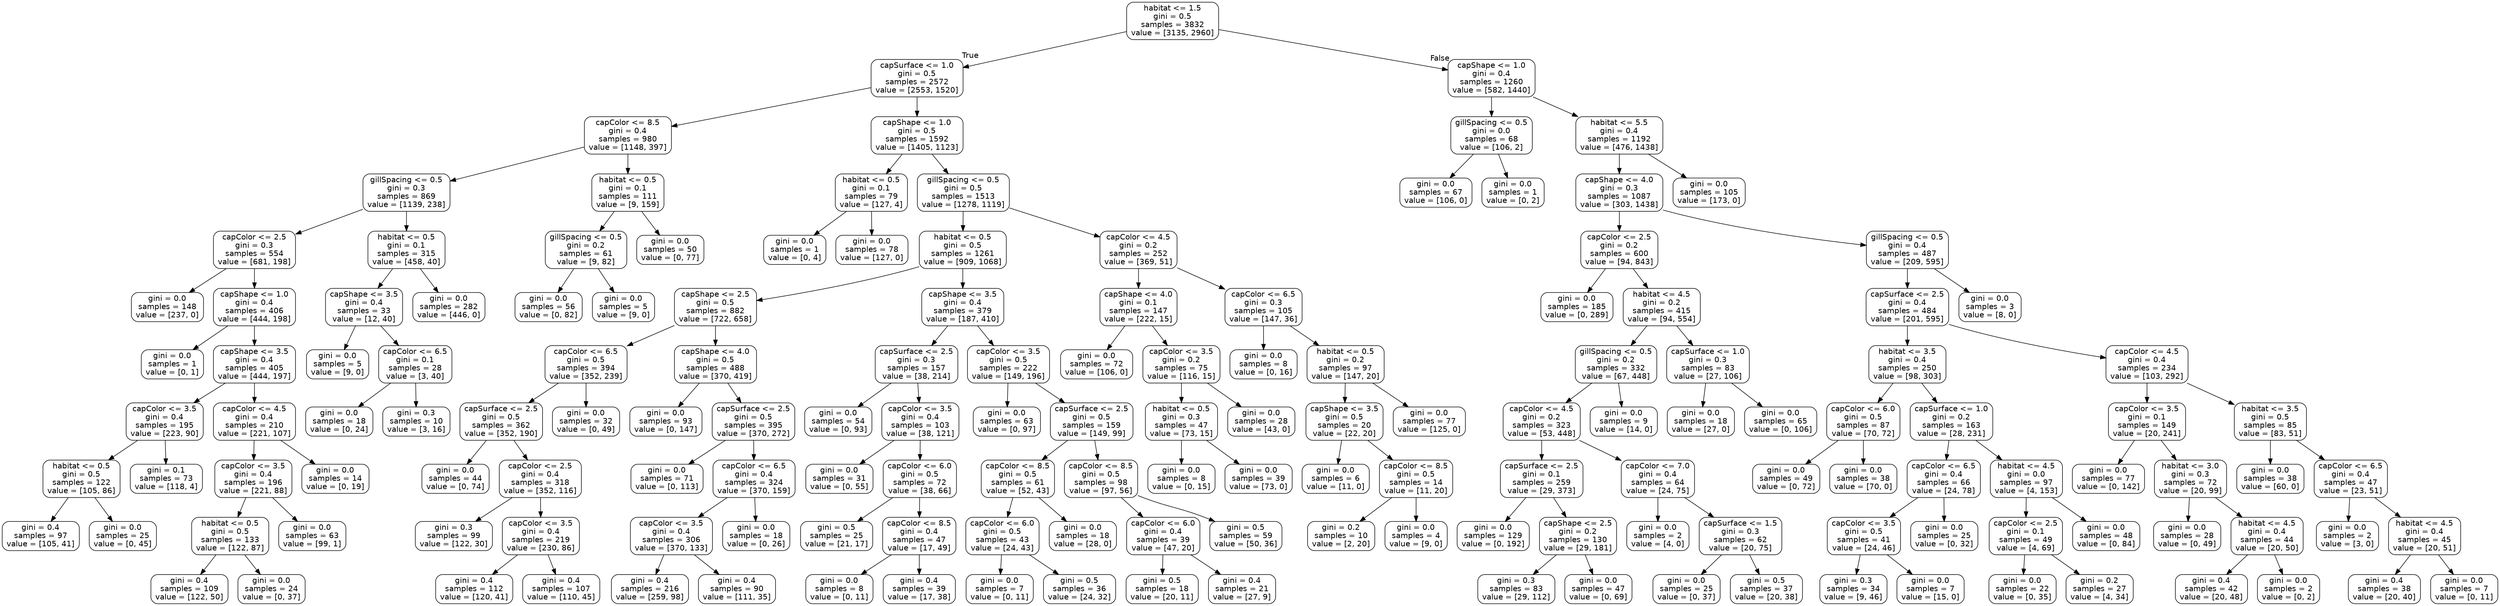 digraph Tree {
node [shape=box, style="rounded", color="black", fontname="helvetica"] ;
edge [fontname="helvetica"] ;
0 [label="habitat <= 1.5\ngini = 0.5\nsamples = 3832\nvalue = [3135, 2960]"] ;
1 [label="capSurface <= 1.0\ngini = 0.5\nsamples = 2572\nvalue = [2553, 1520]"] ;
0 -> 1 [labeldistance=2.5, labelangle=45, headlabel="True"] ;
2 [label="capColor <= 8.5\ngini = 0.4\nsamples = 980\nvalue = [1148, 397]"] ;
1 -> 2 ;
3 [label="gillSpacing <= 0.5\ngini = 0.3\nsamples = 869\nvalue = [1139, 238]"] ;
2 -> 3 ;
4 [label="capColor <= 2.5\ngini = 0.3\nsamples = 554\nvalue = [681, 198]"] ;
3 -> 4 ;
5 [label="gini = 0.0\nsamples = 148\nvalue = [237, 0]"] ;
4 -> 5 ;
6 [label="capShape <= 1.0\ngini = 0.4\nsamples = 406\nvalue = [444, 198]"] ;
4 -> 6 ;
7 [label="gini = 0.0\nsamples = 1\nvalue = [0, 1]"] ;
6 -> 7 ;
8 [label="capShape <= 3.5\ngini = 0.4\nsamples = 405\nvalue = [444, 197]"] ;
6 -> 8 ;
9 [label="capColor <= 3.5\ngini = 0.4\nsamples = 195\nvalue = [223, 90]"] ;
8 -> 9 ;
10 [label="habitat <= 0.5\ngini = 0.5\nsamples = 122\nvalue = [105, 86]"] ;
9 -> 10 ;
11 [label="gini = 0.4\nsamples = 97\nvalue = [105, 41]"] ;
10 -> 11 ;
12 [label="gini = 0.0\nsamples = 25\nvalue = [0, 45]"] ;
10 -> 12 ;
13 [label="gini = 0.1\nsamples = 73\nvalue = [118, 4]"] ;
9 -> 13 ;
14 [label="capColor <= 4.5\ngini = 0.4\nsamples = 210\nvalue = [221, 107]"] ;
8 -> 14 ;
15 [label="capColor <= 3.5\ngini = 0.4\nsamples = 196\nvalue = [221, 88]"] ;
14 -> 15 ;
16 [label="habitat <= 0.5\ngini = 0.5\nsamples = 133\nvalue = [122, 87]"] ;
15 -> 16 ;
17 [label="gini = 0.4\nsamples = 109\nvalue = [122, 50]"] ;
16 -> 17 ;
18 [label="gini = 0.0\nsamples = 24\nvalue = [0, 37]"] ;
16 -> 18 ;
19 [label="gini = 0.0\nsamples = 63\nvalue = [99, 1]"] ;
15 -> 19 ;
20 [label="gini = 0.0\nsamples = 14\nvalue = [0, 19]"] ;
14 -> 20 ;
21 [label="habitat <= 0.5\ngini = 0.1\nsamples = 315\nvalue = [458, 40]"] ;
3 -> 21 ;
22 [label="capShape <= 3.5\ngini = 0.4\nsamples = 33\nvalue = [12, 40]"] ;
21 -> 22 ;
23 [label="gini = 0.0\nsamples = 5\nvalue = [9, 0]"] ;
22 -> 23 ;
24 [label="capColor <= 6.5\ngini = 0.1\nsamples = 28\nvalue = [3, 40]"] ;
22 -> 24 ;
25 [label="gini = 0.0\nsamples = 18\nvalue = [0, 24]"] ;
24 -> 25 ;
26 [label="gini = 0.3\nsamples = 10\nvalue = [3, 16]"] ;
24 -> 26 ;
27 [label="gini = 0.0\nsamples = 282\nvalue = [446, 0]"] ;
21 -> 27 ;
28 [label="habitat <= 0.5\ngini = 0.1\nsamples = 111\nvalue = [9, 159]"] ;
2 -> 28 ;
29 [label="gillSpacing <= 0.5\ngini = 0.2\nsamples = 61\nvalue = [9, 82]"] ;
28 -> 29 ;
30 [label="gini = 0.0\nsamples = 56\nvalue = [0, 82]"] ;
29 -> 30 ;
31 [label="gini = 0.0\nsamples = 5\nvalue = [9, 0]"] ;
29 -> 31 ;
32 [label="gini = 0.0\nsamples = 50\nvalue = [0, 77]"] ;
28 -> 32 ;
33 [label="capShape <= 1.0\ngini = 0.5\nsamples = 1592\nvalue = [1405, 1123]"] ;
1 -> 33 ;
34 [label="habitat <= 0.5\ngini = 0.1\nsamples = 79\nvalue = [127, 4]"] ;
33 -> 34 ;
35 [label="gini = 0.0\nsamples = 1\nvalue = [0, 4]"] ;
34 -> 35 ;
36 [label="gini = 0.0\nsamples = 78\nvalue = [127, 0]"] ;
34 -> 36 ;
37 [label="gillSpacing <= 0.5\ngini = 0.5\nsamples = 1513\nvalue = [1278, 1119]"] ;
33 -> 37 ;
38 [label="habitat <= 0.5\ngini = 0.5\nsamples = 1261\nvalue = [909, 1068]"] ;
37 -> 38 ;
39 [label="capShape <= 2.5\ngini = 0.5\nsamples = 882\nvalue = [722, 658]"] ;
38 -> 39 ;
40 [label="capColor <= 6.5\ngini = 0.5\nsamples = 394\nvalue = [352, 239]"] ;
39 -> 40 ;
41 [label="capSurface <= 2.5\ngini = 0.5\nsamples = 362\nvalue = [352, 190]"] ;
40 -> 41 ;
42 [label="gini = 0.0\nsamples = 44\nvalue = [0, 74]"] ;
41 -> 42 ;
43 [label="capColor <= 2.5\ngini = 0.4\nsamples = 318\nvalue = [352, 116]"] ;
41 -> 43 ;
44 [label="gini = 0.3\nsamples = 99\nvalue = [122, 30]"] ;
43 -> 44 ;
45 [label="capColor <= 3.5\ngini = 0.4\nsamples = 219\nvalue = [230, 86]"] ;
43 -> 45 ;
46 [label="gini = 0.4\nsamples = 112\nvalue = [120, 41]"] ;
45 -> 46 ;
47 [label="gini = 0.4\nsamples = 107\nvalue = [110, 45]"] ;
45 -> 47 ;
48 [label="gini = 0.0\nsamples = 32\nvalue = [0, 49]"] ;
40 -> 48 ;
49 [label="capShape <= 4.0\ngini = 0.5\nsamples = 488\nvalue = [370, 419]"] ;
39 -> 49 ;
50 [label="gini = 0.0\nsamples = 93\nvalue = [0, 147]"] ;
49 -> 50 ;
51 [label="capSurface <= 2.5\ngini = 0.5\nsamples = 395\nvalue = [370, 272]"] ;
49 -> 51 ;
52 [label="gini = 0.0\nsamples = 71\nvalue = [0, 113]"] ;
51 -> 52 ;
53 [label="capColor <= 6.5\ngini = 0.4\nsamples = 324\nvalue = [370, 159]"] ;
51 -> 53 ;
54 [label="capColor <= 3.5\ngini = 0.4\nsamples = 306\nvalue = [370, 133]"] ;
53 -> 54 ;
55 [label="gini = 0.4\nsamples = 216\nvalue = [259, 98]"] ;
54 -> 55 ;
56 [label="gini = 0.4\nsamples = 90\nvalue = [111, 35]"] ;
54 -> 56 ;
57 [label="gini = 0.0\nsamples = 18\nvalue = [0, 26]"] ;
53 -> 57 ;
58 [label="capShape <= 3.5\ngini = 0.4\nsamples = 379\nvalue = [187, 410]"] ;
38 -> 58 ;
59 [label="capSurface <= 2.5\ngini = 0.3\nsamples = 157\nvalue = [38, 214]"] ;
58 -> 59 ;
60 [label="gini = 0.0\nsamples = 54\nvalue = [0, 93]"] ;
59 -> 60 ;
61 [label="capColor <= 3.5\ngini = 0.4\nsamples = 103\nvalue = [38, 121]"] ;
59 -> 61 ;
62 [label="gini = 0.0\nsamples = 31\nvalue = [0, 55]"] ;
61 -> 62 ;
63 [label="capColor <= 6.0\ngini = 0.5\nsamples = 72\nvalue = [38, 66]"] ;
61 -> 63 ;
64 [label="gini = 0.5\nsamples = 25\nvalue = [21, 17]"] ;
63 -> 64 ;
65 [label="capColor <= 8.5\ngini = 0.4\nsamples = 47\nvalue = [17, 49]"] ;
63 -> 65 ;
66 [label="gini = 0.0\nsamples = 8\nvalue = [0, 11]"] ;
65 -> 66 ;
67 [label="gini = 0.4\nsamples = 39\nvalue = [17, 38]"] ;
65 -> 67 ;
68 [label="capColor <= 3.5\ngini = 0.5\nsamples = 222\nvalue = [149, 196]"] ;
58 -> 68 ;
69 [label="gini = 0.0\nsamples = 63\nvalue = [0, 97]"] ;
68 -> 69 ;
70 [label="capSurface <= 2.5\ngini = 0.5\nsamples = 159\nvalue = [149, 99]"] ;
68 -> 70 ;
71 [label="capColor <= 8.5\ngini = 0.5\nsamples = 61\nvalue = [52, 43]"] ;
70 -> 71 ;
72 [label="capColor <= 6.0\ngini = 0.5\nsamples = 43\nvalue = [24, 43]"] ;
71 -> 72 ;
73 [label="gini = 0.0\nsamples = 7\nvalue = [0, 11]"] ;
72 -> 73 ;
74 [label="gini = 0.5\nsamples = 36\nvalue = [24, 32]"] ;
72 -> 74 ;
75 [label="gini = 0.0\nsamples = 18\nvalue = [28, 0]"] ;
71 -> 75 ;
76 [label="capColor <= 8.5\ngini = 0.5\nsamples = 98\nvalue = [97, 56]"] ;
70 -> 76 ;
77 [label="capColor <= 6.0\ngini = 0.4\nsamples = 39\nvalue = [47, 20]"] ;
76 -> 77 ;
78 [label="gini = 0.5\nsamples = 18\nvalue = [20, 11]"] ;
77 -> 78 ;
79 [label="gini = 0.4\nsamples = 21\nvalue = [27, 9]"] ;
77 -> 79 ;
80 [label="gini = 0.5\nsamples = 59\nvalue = [50, 36]"] ;
76 -> 80 ;
81 [label="capColor <= 4.5\ngini = 0.2\nsamples = 252\nvalue = [369, 51]"] ;
37 -> 81 ;
82 [label="capShape <= 4.0\ngini = 0.1\nsamples = 147\nvalue = [222, 15]"] ;
81 -> 82 ;
83 [label="gini = 0.0\nsamples = 72\nvalue = [106, 0]"] ;
82 -> 83 ;
84 [label="capColor <= 3.5\ngini = 0.2\nsamples = 75\nvalue = [116, 15]"] ;
82 -> 84 ;
85 [label="habitat <= 0.5\ngini = 0.3\nsamples = 47\nvalue = [73, 15]"] ;
84 -> 85 ;
86 [label="gini = 0.0\nsamples = 8\nvalue = [0, 15]"] ;
85 -> 86 ;
87 [label="gini = 0.0\nsamples = 39\nvalue = [73, 0]"] ;
85 -> 87 ;
88 [label="gini = 0.0\nsamples = 28\nvalue = [43, 0]"] ;
84 -> 88 ;
89 [label="capColor <= 6.5\ngini = 0.3\nsamples = 105\nvalue = [147, 36]"] ;
81 -> 89 ;
90 [label="gini = 0.0\nsamples = 8\nvalue = [0, 16]"] ;
89 -> 90 ;
91 [label="habitat <= 0.5\ngini = 0.2\nsamples = 97\nvalue = [147, 20]"] ;
89 -> 91 ;
92 [label="capShape <= 3.5\ngini = 0.5\nsamples = 20\nvalue = [22, 20]"] ;
91 -> 92 ;
93 [label="gini = 0.0\nsamples = 6\nvalue = [11, 0]"] ;
92 -> 93 ;
94 [label="capColor <= 8.5\ngini = 0.5\nsamples = 14\nvalue = [11, 20]"] ;
92 -> 94 ;
95 [label="gini = 0.2\nsamples = 10\nvalue = [2, 20]"] ;
94 -> 95 ;
96 [label="gini = 0.0\nsamples = 4\nvalue = [9, 0]"] ;
94 -> 96 ;
97 [label="gini = 0.0\nsamples = 77\nvalue = [125, 0]"] ;
91 -> 97 ;
98 [label="capShape <= 1.0\ngini = 0.4\nsamples = 1260\nvalue = [582, 1440]"] ;
0 -> 98 [labeldistance=2.5, labelangle=-45, headlabel="False"] ;
99 [label="gillSpacing <= 0.5\ngini = 0.0\nsamples = 68\nvalue = [106, 2]"] ;
98 -> 99 ;
100 [label="gini = 0.0\nsamples = 67\nvalue = [106, 0]"] ;
99 -> 100 ;
101 [label="gini = 0.0\nsamples = 1\nvalue = [0, 2]"] ;
99 -> 101 ;
102 [label="habitat <= 5.5\ngini = 0.4\nsamples = 1192\nvalue = [476, 1438]"] ;
98 -> 102 ;
103 [label="capShape <= 4.0\ngini = 0.3\nsamples = 1087\nvalue = [303, 1438]"] ;
102 -> 103 ;
104 [label="capColor <= 2.5\ngini = 0.2\nsamples = 600\nvalue = [94, 843]"] ;
103 -> 104 ;
105 [label="gini = 0.0\nsamples = 185\nvalue = [0, 289]"] ;
104 -> 105 ;
106 [label="habitat <= 4.5\ngini = 0.2\nsamples = 415\nvalue = [94, 554]"] ;
104 -> 106 ;
107 [label="gillSpacing <= 0.5\ngini = 0.2\nsamples = 332\nvalue = [67, 448]"] ;
106 -> 107 ;
108 [label="capColor <= 4.5\ngini = 0.2\nsamples = 323\nvalue = [53, 448]"] ;
107 -> 108 ;
109 [label="capSurface <= 2.5\ngini = 0.1\nsamples = 259\nvalue = [29, 373]"] ;
108 -> 109 ;
110 [label="gini = 0.0\nsamples = 129\nvalue = [0, 192]"] ;
109 -> 110 ;
111 [label="capShape <= 2.5\ngini = 0.2\nsamples = 130\nvalue = [29, 181]"] ;
109 -> 111 ;
112 [label="gini = 0.3\nsamples = 83\nvalue = [29, 112]"] ;
111 -> 112 ;
113 [label="gini = 0.0\nsamples = 47\nvalue = [0, 69]"] ;
111 -> 113 ;
114 [label="capColor <= 7.0\ngini = 0.4\nsamples = 64\nvalue = [24, 75]"] ;
108 -> 114 ;
115 [label="gini = 0.0\nsamples = 2\nvalue = [4, 0]"] ;
114 -> 115 ;
116 [label="capSurface <= 1.5\ngini = 0.3\nsamples = 62\nvalue = [20, 75]"] ;
114 -> 116 ;
117 [label="gini = 0.0\nsamples = 25\nvalue = [0, 37]"] ;
116 -> 117 ;
118 [label="gini = 0.5\nsamples = 37\nvalue = [20, 38]"] ;
116 -> 118 ;
119 [label="gini = 0.0\nsamples = 9\nvalue = [14, 0]"] ;
107 -> 119 ;
120 [label="capSurface <= 1.0\ngini = 0.3\nsamples = 83\nvalue = [27, 106]"] ;
106 -> 120 ;
121 [label="gini = 0.0\nsamples = 18\nvalue = [27, 0]"] ;
120 -> 121 ;
122 [label="gini = 0.0\nsamples = 65\nvalue = [0, 106]"] ;
120 -> 122 ;
123 [label="gillSpacing <= 0.5\ngini = 0.4\nsamples = 487\nvalue = [209, 595]"] ;
103 -> 123 ;
124 [label="capSurface <= 2.5\ngini = 0.4\nsamples = 484\nvalue = [201, 595]"] ;
123 -> 124 ;
125 [label="habitat <= 3.5\ngini = 0.4\nsamples = 250\nvalue = [98, 303]"] ;
124 -> 125 ;
126 [label="capColor <= 6.0\ngini = 0.5\nsamples = 87\nvalue = [70, 72]"] ;
125 -> 126 ;
127 [label="gini = 0.0\nsamples = 49\nvalue = [0, 72]"] ;
126 -> 127 ;
128 [label="gini = 0.0\nsamples = 38\nvalue = [70, 0]"] ;
126 -> 128 ;
129 [label="capSurface <= 1.0\ngini = 0.2\nsamples = 163\nvalue = [28, 231]"] ;
125 -> 129 ;
130 [label="capColor <= 6.5\ngini = 0.4\nsamples = 66\nvalue = [24, 78]"] ;
129 -> 130 ;
131 [label="capColor <= 3.5\ngini = 0.5\nsamples = 41\nvalue = [24, 46]"] ;
130 -> 131 ;
132 [label="gini = 0.3\nsamples = 34\nvalue = [9, 46]"] ;
131 -> 132 ;
133 [label="gini = 0.0\nsamples = 7\nvalue = [15, 0]"] ;
131 -> 133 ;
134 [label="gini = 0.0\nsamples = 25\nvalue = [0, 32]"] ;
130 -> 134 ;
135 [label="habitat <= 4.5\ngini = 0.0\nsamples = 97\nvalue = [4, 153]"] ;
129 -> 135 ;
136 [label="capColor <= 2.5\ngini = 0.1\nsamples = 49\nvalue = [4, 69]"] ;
135 -> 136 ;
137 [label="gini = 0.0\nsamples = 22\nvalue = [0, 35]"] ;
136 -> 137 ;
138 [label="gini = 0.2\nsamples = 27\nvalue = [4, 34]"] ;
136 -> 138 ;
139 [label="gini = 0.0\nsamples = 48\nvalue = [0, 84]"] ;
135 -> 139 ;
140 [label="capColor <= 4.5\ngini = 0.4\nsamples = 234\nvalue = [103, 292]"] ;
124 -> 140 ;
141 [label="capColor <= 3.5\ngini = 0.1\nsamples = 149\nvalue = [20, 241]"] ;
140 -> 141 ;
142 [label="gini = 0.0\nsamples = 77\nvalue = [0, 142]"] ;
141 -> 142 ;
143 [label="habitat <= 3.0\ngini = 0.3\nsamples = 72\nvalue = [20, 99]"] ;
141 -> 143 ;
144 [label="gini = 0.0\nsamples = 28\nvalue = [0, 49]"] ;
143 -> 144 ;
145 [label="habitat <= 4.5\ngini = 0.4\nsamples = 44\nvalue = [20, 50]"] ;
143 -> 145 ;
146 [label="gini = 0.4\nsamples = 42\nvalue = [20, 48]"] ;
145 -> 146 ;
147 [label="gini = 0.0\nsamples = 2\nvalue = [0, 2]"] ;
145 -> 147 ;
148 [label="habitat <= 3.5\ngini = 0.5\nsamples = 85\nvalue = [83, 51]"] ;
140 -> 148 ;
149 [label="gini = 0.0\nsamples = 38\nvalue = [60, 0]"] ;
148 -> 149 ;
150 [label="capColor <= 6.5\ngini = 0.4\nsamples = 47\nvalue = [23, 51]"] ;
148 -> 150 ;
151 [label="gini = 0.0\nsamples = 2\nvalue = [3, 0]"] ;
150 -> 151 ;
152 [label="habitat <= 4.5\ngini = 0.4\nsamples = 45\nvalue = [20, 51]"] ;
150 -> 152 ;
153 [label="gini = 0.4\nsamples = 38\nvalue = [20, 40]"] ;
152 -> 153 ;
154 [label="gini = 0.0\nsamples = 7\nvalue = [0, 11]"] ;
152 -> 154 ;
155 [label="gini = 0.0\nsamples = 3\nvalue = [8, 0]"] ;
123 -> 155 ;
156 [label="gini = 0.0\nsamples = 105\nvalue = [173, 0]"] ;
102 -> 156 ;
}